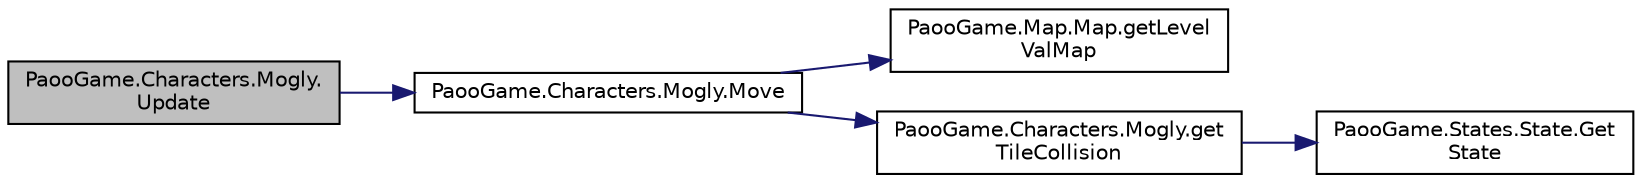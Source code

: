 digraph "PaooGame.Characters.Mogly.Update"
{
 // INTERACTIVE_SVG=YES
 // LATEX_PDF_SIZE
  edge [fontname="Helvetica",fontsize="10",labelfontname="Helvetica",labelfontsize="10"];
  node [fontname="Helvetica",fontsize="10",shape=record];
  rankdir="LR";
  Node1 [label="PaooGame.Characters.Mogly.\lUpdate",height=0.2,width=0.4,color="black", fillcolor="grey75", style="filled", fontcolor="black",tooltip="Actualizeaza pozitia lui Mogly."];
  Node1 -> Node2 [color="midnightblue",fontsize="10",style="solid",fontname="Helvetica"];
  Node2 [label="PaooGame.Characters.Mogly.Move",height=0.2,width=0.4,color="black", fillcolor="white", style="filled",URL="$class_paoo_game_1_1_characters_1_1_mogly.html#adb4d350d38b513041a4ecbde1e53d829",tooltip="Actualizeaza miscarile lui Mogly."];
  Node2 -> Node3 [color="midnightblue",fontsize="10",style="solid",fontname="Helvetica"];
  Node3 [label="PaooGame.Map.Map.getLevel\lValMap",height=0.2,width=0.4,color="black", fillcolor="white", style="filled",URL="$class_paoo_game_1_1_map_1_1_map.html#a404a743339f486bb05c362948ac29d20",tooltip="returneaza ce element am la o anumita coordonata pentru un anumit nivel"];
  Node2 -> Node4 [color="midnightblue",fontsize="10",style="solid",fontname="Helvetica"];
  Node4 [label="PaooGame.Characters.Mogly.get\lTileCollision",height=0.2,width=0.4,color="black", fillcolor="white", style="filled",URL="$class_paoo_game_1_1_characters_1_1_mogly.html#a52f9b26b4a82cbfe07f13bb7eb3aafdd",tooltip="Returneaza coliziunile."];
  Node4 -> Node5 [color="midnightblue",fontsize="10",style="solid",fontname="Helvetica"];
  Node5 [label="PaooGame.States.State.Get\lState",height=0.2,width=0.4,color="black", fillcolor="white", style="filled",URL="$class_paoo_game_1_1_states_1_1_state.html#afdb4471c22fc7ca39cc3f39bb2f3efe3",tooltip="Returneaza starea curenta."];
}
